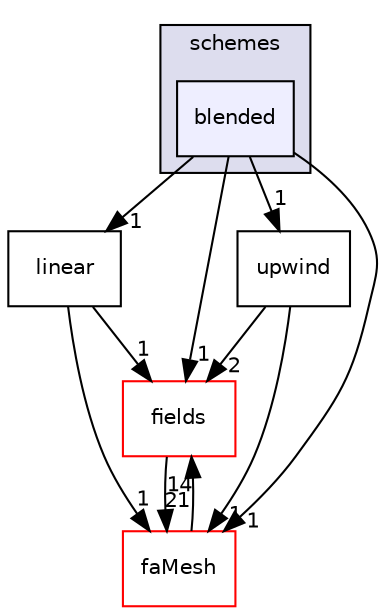 digraph "src/finiteArea/interpolation/edgeInterpolation/schemes/blended" {
  bgcolor=transparent;
  compound=true
  node [ fontsize="10", fontname="Helvetica"];
  edge [ labelfontsize="10", labelfontname="Helvetica"];
  subgraph clusterdir_c2cbdda9edd3452610b843dc2610651b {
    graph [ bgcolor="#ddddee", pencolor="black", label="schemes" fontname="Helvetica", fontsize="10", URL="dir_c2cbdda9edd3452610b843dc2610651b.html"]
  dir_f7bbe01d67eadae41242a18f3c446161 [shape=box, label="blended", style="filled", fillcolor="#eeeeff", pencolor="black", URL="dir_f7bbe01d67eadae41242a18f3c446161.html"];
  }
  dir_82c77a639fb8894523e0866635d617d1 [shape=box label="fields" color="red" URL="dir_82c77a639fb8894523e0866635d617d1.html"];
  dir_ed914dcf03a7d3b6ce2767a9033a5e43 [shape=box label="linear" URL="dir_ed914dcf03a7d3b6ce2767a9033a5e43.html"];
  dir_864bbbe4cb885078470f3cfa08d3fe24 [shape=box label="upwind" URL="dir_864bbbe4cb885078470f3cfa08d3fe24.html"];
  dir_f14612db68a06d13a87d37d60dc895d5 [shape=box label="faMesh" color="red" URL="dir_f14612db68a06d13a87d37d60dc895d5.html"];
  dir_82c77a639fb8894523e0866635d617d1->dir_f14612db68a06d13a87d37d60dc895d5 [headlabel="21", labeldistance=1.5 headhref="dir_000734_000719.html"];
  dir_ed914dcf03a7d3b6ce2767a9033a5e43->dir_82c77a639fb8894523e0866635d617d1 [headlabel="1", labeldistance=1.5 headhref="dir_000819_000734.html"];
  dir_ed914dcf03a7d3b6ce2767a9033a5e43->dir_f14612db68a06d13a87d37d60dc895d5 [headlabel="1", labeldistance=1.5 headhref="dir_000819_000719.html"];
  dir_864bbbe4cb885078470f3cfa08d3fe24->dir_82c77a639fb8894523e0866635d617d1 [headlabel="2", labeldistance=1.5 headhref="dir_000824_000734.html"];
  dir_864bbbe4cb885078470f3cfa08d3fe24->dir_f14612db68a06d13a87d37d60dc895d5 [headlabel="1", labeldistance=1.5 headhref="dir_000824_000719.html"];
  dir_f7bbe01d67eadae41242a18f3c446161->dir_82c77a639fb8894523e0866635d617d1 [headlabel="1", labeldistance=1.5 headhref="dir_000812_000734.html"];
  dir_f7bbe01d67eadae41242a18f3c446161->dir_ed914dcf03a7d3b6ce2767a9033a5e43 [headlabel="1", labeldistance=1.5 headhref="dir_000812_000819.html"];
  dir_f7bbe01d67eadae41242a18f3c446161->dir_864bbbe4cb885078470f3cfa08d3fe24 [headlabel="1", labeldistance=1.5 headhref="dir_000812_000824.html"];
  dir_f7bbe01d67eadae41242a18f3c446161->dir_f14612db68a06d13a87d37d60dc895d5 [headlabel="1", labeldistance=1.5 headhref="dir_000812_000719.html"];
  dir_f14612db68a06d13a87d37d60dc895d5->dir_82c77a639fb8894523e0866635d617d1 [headlabel="14", labeldistance=1.5 headhref="dir_000719_000734.html"];
}
